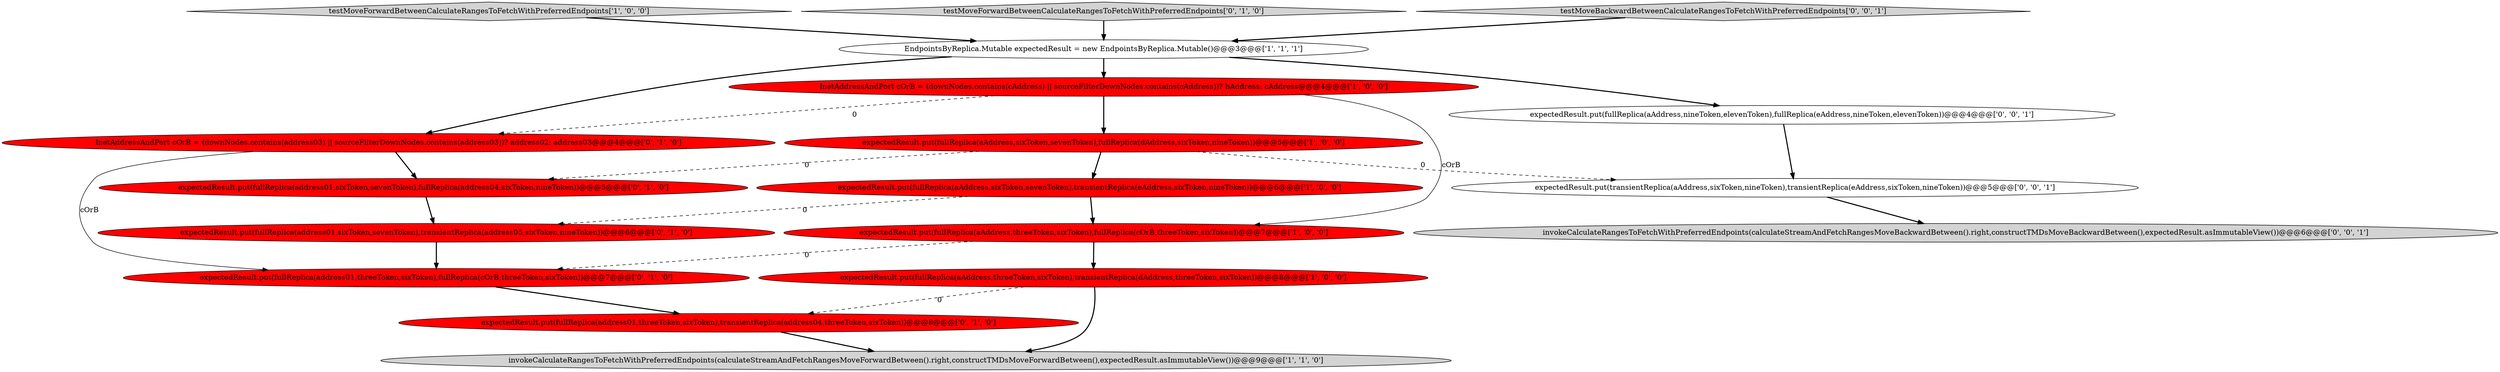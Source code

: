 digraph {
5 [style = filled, label = "expectedResult.put(fullReplica(aAddress,sixToken,sevenToken),transientReplica(eAddress,sixToken,nineToken))@@@6@@@['1', '0', '0']", fillcolor = red, shape = ellipse image = "AAA1AAABBB1BBB"];
0 [style = filled, label = "expectedResult.put(fullReplica(aAddress,sixToken,sevenToken),fullReplica(dAddress,sixToken,nineToken))@@@5@@@['1', '0', '0']", fillcolor = red, shape = ellipse image = "AAA1AAABBB1BBB"];
3 [style = filled, label = "testMoveForwardBetweenCalculateRangesToFetchWithPreferredEndpoints['1', '0', '0']", fillcolor = lightgray, shape = diamond image = "AAA0AAABBB1BBB"];
11 [style = filled, label = "expectedResult.put(fullReplica(address01,sixToken,sevenToken),fullReplica(address04,sixToken,nineToken))@@@5@@@['0', '1', '0']", fillcolor = red, shape = ellipse image = "AAA1AAABBB2BBB"];
12 [style = filled, label = "expectedResult.put(fullReplica(address01,threeToken,sixToken),fullReplica(cOrB,threeToken,sixToken))@@@7@@@['0', '1', '0']", fillcolor = red, shape = ellipse image = "AAA1AAABBB2BBB"];
8 [style = filled, label = "testMoveForwardBetweenCalculateRangesToFetchWithPreferredEndpoints['0', '1', '0']", fillcolor = lightgray, shape = diamond image = "AAA0AAABBB2BBB"];
14 [style = filled, label = "expectedResult.put(fullReplica(aAddress,nineToken,elevenToken),fullReplica(eAddress,nineToken,elevenToken))@@@4@@@['0', '0', '1']", fillcolor = white, shape = ellipse image = "AAA0AAABBB3BBB"];
13 [style = filled, label = "expectedResult.put(fullReplica(address01,threeToken,sixToken),transientReplica(address04,threeToken,sixToken))@@@8@@@['0', '1', '0']", fillcolor = red, shape = ellipse image = "AAA1AAABBB2BBB"];
6 [style = filled, label = "expectedResult.put(fullReplica(aAddress,threeToken,sixToken),fullReplica(cOrB,threeToken,sixToken))@@@7@@@['1', '0', '0']", fillcolor = red, shape = ellipse image = "AAA1AAABBB1BBB"];
9 [style = filled, label = "InetAddressAndPort cOrB = (downNodes.contains(address03) || sourceFilterDownNodes.contains(address03))? address02: address03@@@4@@@['0', '1', '0']", fillcolor = red, shape = ellipse image = "AAA1AAABBB2BBB"];
4 [style = filled, label = "invokeCalculateRangesToFetchWithPreferredEndpoints(calculateStreamAndFetchRangesMoveForwardBetween().right,constructTMDsMoveForwardBetween(),expectedResult.asImmutableView())@@@9@@@['1', '1', '0']", fillcolor = lightgray, shape = ellipse image = "AAA0AAABBB1BBB"];
2 [style = filled, label = "EndpointsByReplica.Mutable expectedResult = new EndpointsByReplica.Mutable()@@@3@@@['1', '1', '1']", fillcolor = white, shape = ellipse image = "AAA0AAABBB1BBB"];
10 [style = filled, label = "expectedResult.put(fullReplica(address01,sixToken,sevenToken),transientReplica(address05,sixToken,nineToken))@@@6@@@['0', '1', '0']", fillcolor = red, shape = ellipse image = "AAA1AAABBB2BBB"];
7 [style = filled, label = "InetAddressAndPort cOrB = (downNodes.contains(cAddress) || sourceFilterDownNodes.contains(cAddress))? bAddress: cAddress@@@4@@@['1', '0', '0']", fillcolor = red, shape = ellipse image = "AAA1AAABBB1BBB"];
16 [style = filled, label = "testMoveBackwardBetweenCalculateRangesToFetchWithPreferredEndpoints['0', '0', '1']", fillcolor = lightgray, shape = diamond image = "AAA0AAABBB3BBB"];
1 [style = filled, label = "expectedResult.put(fullReplica(aAddress,threeToken,sixToken),transientReplica(dAddress,threeToken,sixToken))@@@8@@@['1', '0', '0']", fillcolor = red, shape = ellipse image = "AAA1AAABBB1BBB"];
15 [style = filled, label = "expectedResult.put(transientReplica(aAddress,sixToken,nineToken),transientReplica(eAddress,sixToken,nineToken))@@@5@@@['0', '0', '1']", fillcolor = white, shape = ellipse image = "AAA0AAABBB3BBB"];
17 [style = filled, label = "invokeCalculateRangesToFetchWithPreferredEndpoints(calculateStreamAndFetchRangesMoveBackwardBetween().right,constructTMDsMoveBackwardBetween(),expectedResult.asImmutableView())@@@6@@@['0', '0', '1']", fillcolor = lightgray, shape = ellipse image = "AAA0AAABBB3BBB"];
9->12 [style = solid, label="cOrB"];
1->4 [style = bold, label=""];
9->11 [style = bold, label=""];
0->15 [style = dashed, label="0"];
7->0 [style = bold, label=""];
0->11 [style = dashed, label="0"];
2->9 [style = bold, label=""];
16->2 [style = bold, label=""];
6->12 [style = dashed, label="0"];
1->13 [style = dashed, label="0"];
6->1 [style = bold, label=""];
12->13 [style = bold, label=""];
15->17 [style = bold, label=""];
5->6 [style = bold, label=""];
3->2 [style = bold, label=""];
8->2 [style = bold, label=""];
5->10 [style = dashed, label="0"];
11->10 [style = bold, label=""];
10->12 [style = bold, label=""];
7->9 [style = dashed, label="0"];
2->14 [style = bold, label=""];
7->6 [style = solid, label="cOrB"];
14->15 [style = bold, label=""];
2->7 [style = bold, label=""];
0->5 [style = bold, label=""];
13->4 [style = bold, label=""];
}
